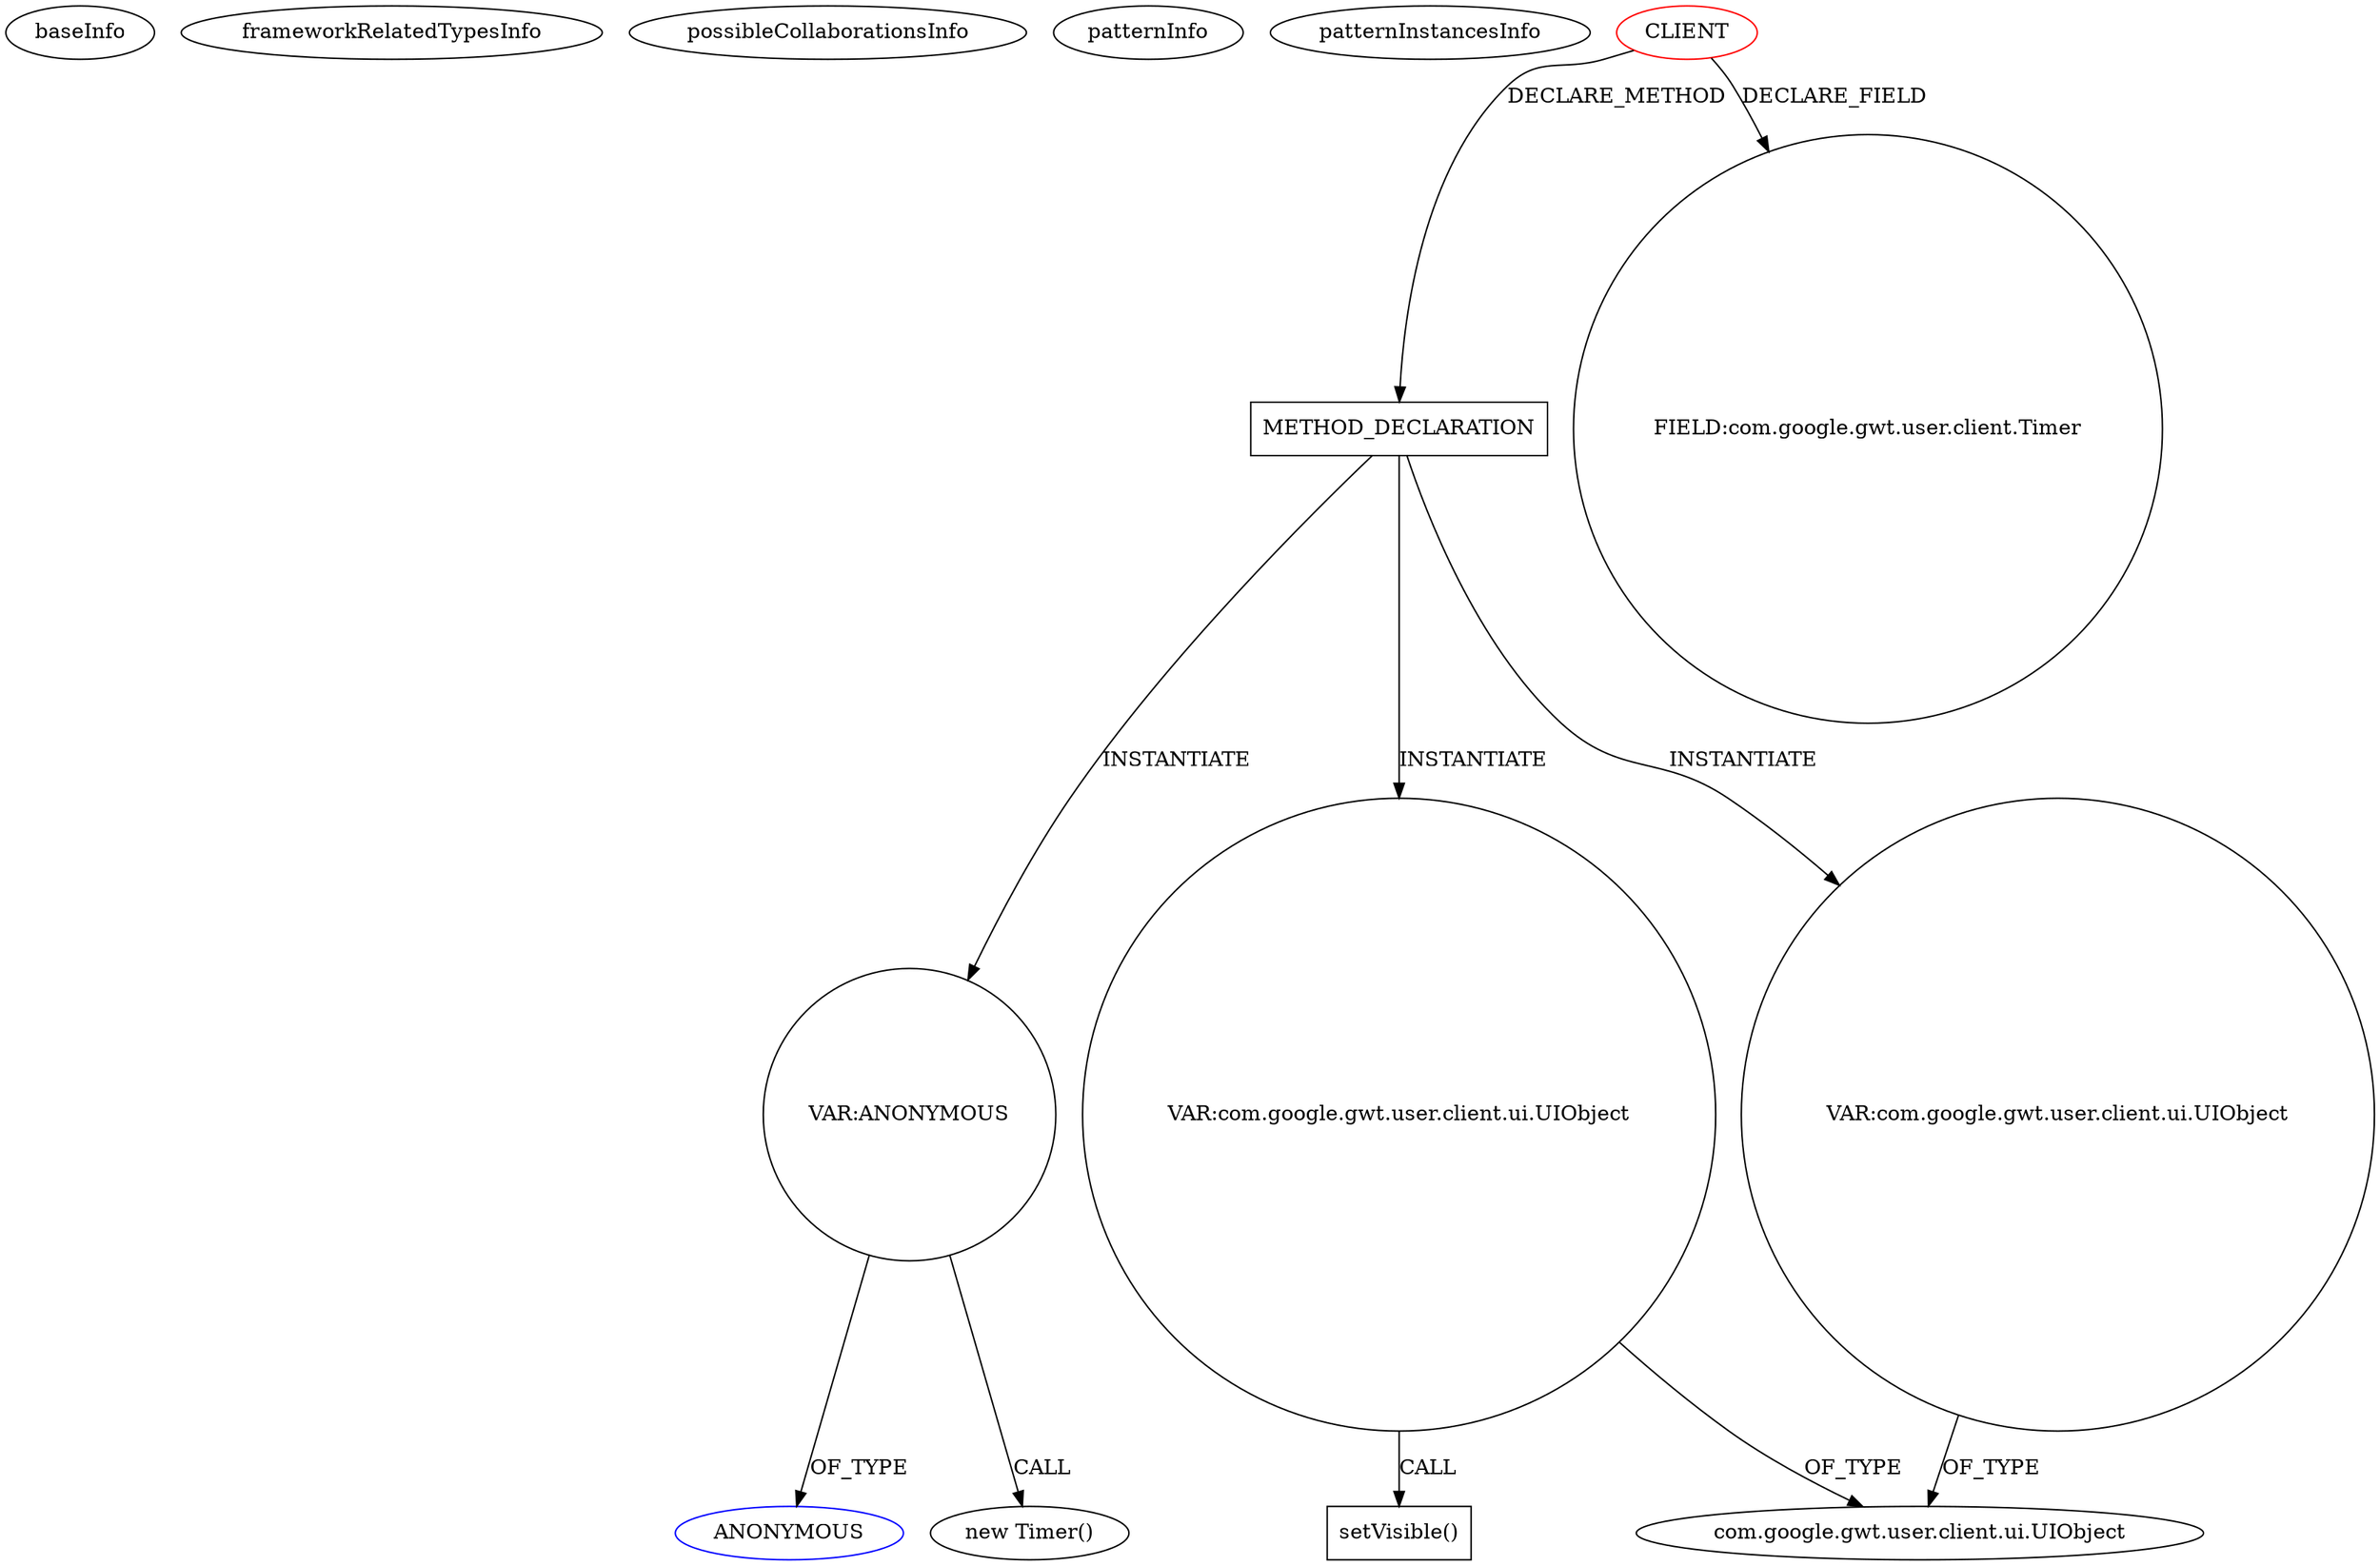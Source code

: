 digraph {
baseInfo[graphId=321,category="pattern",isAnonymous=false,possibleRelation=false]
frameworkRelatedTypesInfo[]
possibleCollaborationsInfo[]
patternInfo[frequency=2.0,patternRootClient=0]
patternInstancesInfo[0="aramk-mechanix~/aramk-mechanix/mechanix-master/src/au/edu/unimelb/csse/smd/mechanix/client/view/GameController.java~GameController~729",1="henrikerola-FaceLogin~/henrikerola-FaceLogin/FaceLogin-master/src/main/java/com/github/henrikerola/facelogin/client/LoginView.java~LoginView~1385"]
70[label="new Timer()",vertexType="CONSTRUCTOR_CALL",isFrameworkType=false]
71[label="VAR:ANONYMOUS",vertexType="VARIABLE_EXPRESION",isFrameworkType=false,shape=circle]
72[label="ANONYMOUS",vertexType="REFERENCE_ANONYMOUS_DECLARATION",isFrameworkType=false,color=blue]
69[label="METHOD_DECLARATION",vertexType="CLIENT_METHOD_DECLARATION",isFrameworkType=false,shape=box]
0[label="CLIENT",vertexType="ROOT_CLIENT_CLASS_DECLARATION",isFrameworkType=false,color=red]
14[label="FIELD:com.google.gwt.user.client.Timer",vertexType="FIELD_DECLARATION",isFrameworkType=false,shape=circle]
74[label="VAR:com.google.gwt.user.client.ui.UIObject",vertexType="VARIABLE_EXPRESION",isFrameworkType=false,shape=circle]
77[label="VAR:com.google.gwt.user.client.ui.UIObject",vertexType="VARIABLE_EXPRESION",isFrameworkType=false,shape=circle]
24[label="com.google.gwt.user.client.ui.UIObject",vertexType="FRAMEWORK_CLASS_TYPE",isFrameworkType=false]
75[label="setVisible()",vertexType="INSIDE_CALL",isFrameworkType=false,shape=box]
69->74[label="INSTANTIATE"]
0->14[label="DECLARE_FIELD"]
0->69[label="DECLARE_METHOD"]
74->75[label="CALL"]
69->77[label="INSTANTIATE"]
74->24[label="OF_TYPE"]
77->24[label="OF_TYPE"]
71->70[label="CALL"]
71->72[label="OF_TYPE"]
69->71[label="INSTANTIATE"]
}
